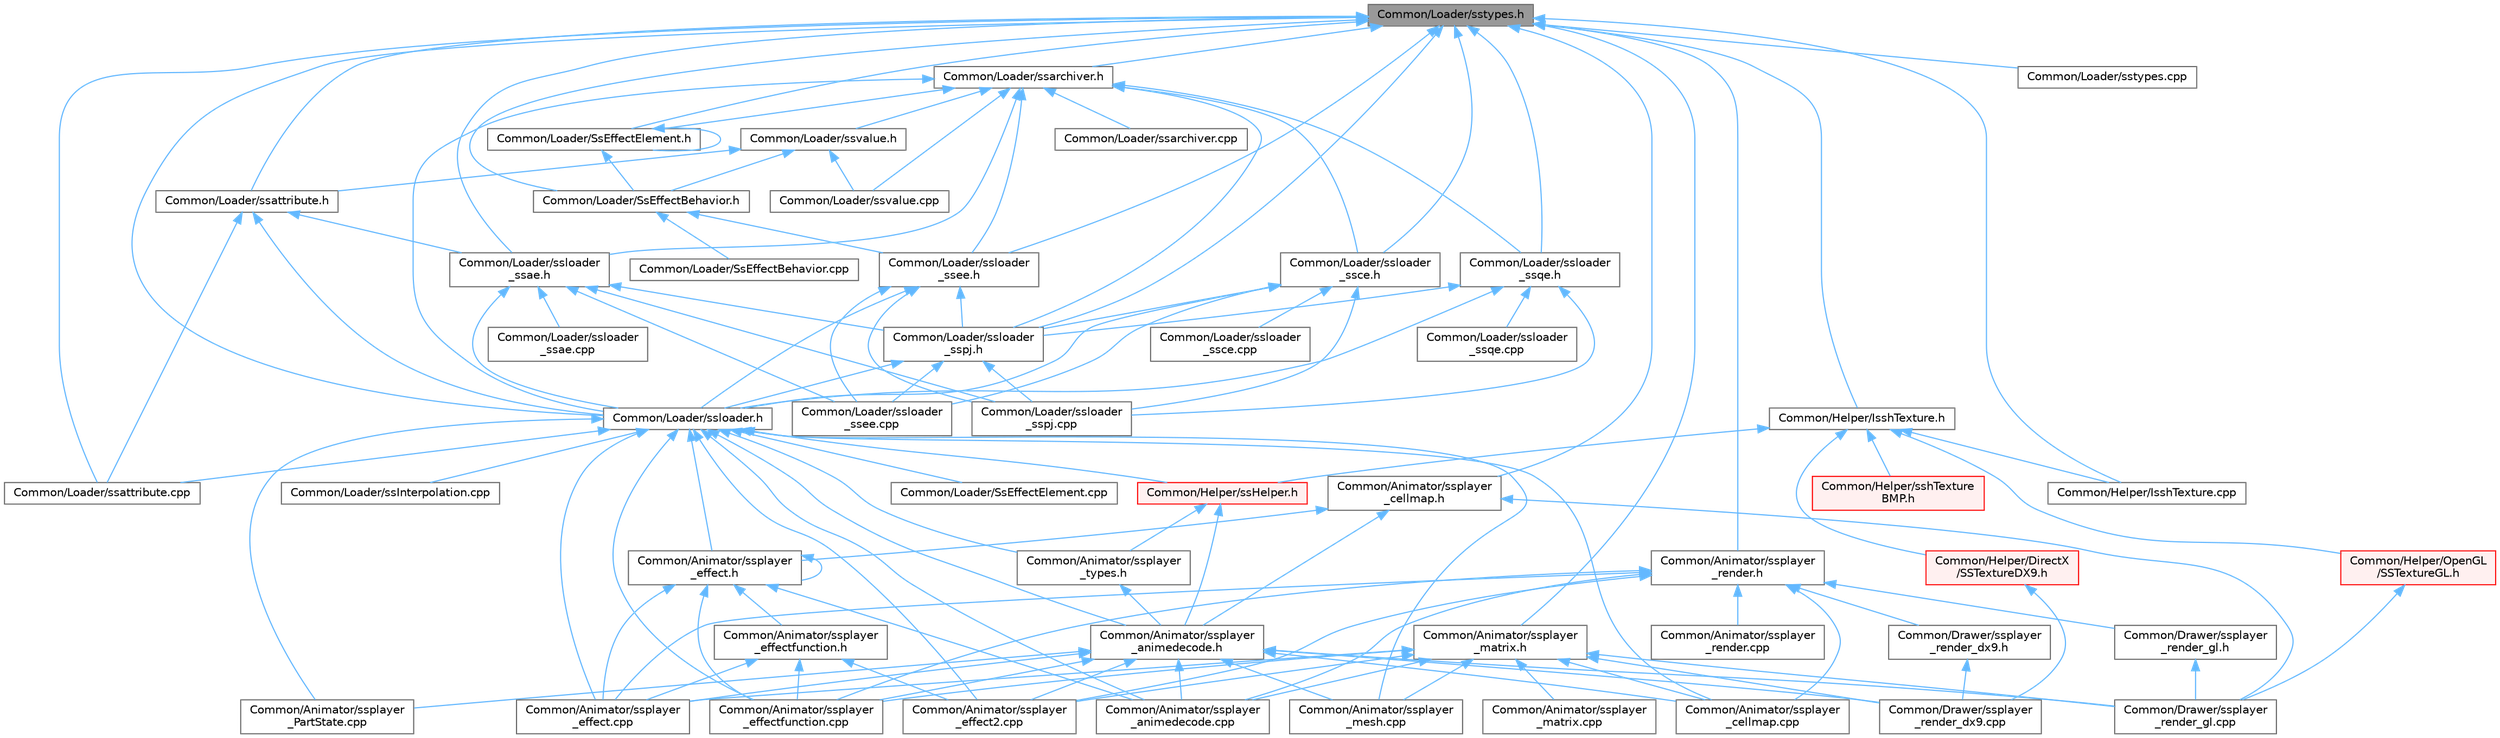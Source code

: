 digraph "Common/Loader/sstypes.h"
{
 // LATEX_PDF_SIZE
  bgcolor="transparent";
  edge [fontname=Helvetica,fontsize=10,labelfontname=Helvetica,labelfontsize=10];
  node [fontname=Helvetica,fontsize=10,shape=box,height=0.2,width=0.4];
  Node1 [id="Node000001",label="Common/Loader/sstypes.h",height=0.2,width=0.4,color="gray40", fillcolor="grey60", style="filled", fontcolor="black",tooltip=" "];
  Node1 -> Node2 [id="edge1_Node000001_Node000002",dir="back",color="steelblue1",style="solid",tooltip=" "];
  Node2 [id="Node000002",label="Common/Animator/ssplayer\l_cellmap.h",height=0.2,width=0.4,color="grey40", fillcolor="white", style="filled",URL="$ssplayer__cellmap_8h.html",tooltip=" "];
  Node2 -> Node3 [id="edge2_Node000002_Node000003",dir="back",color="steelblue1",style="solid",tooltip=" "];
  Node3 [id="Node000003",label="Common/Animator/ssplayer\l_animedecode.h",height=0.2,width=0.4,color="grey40", fillcolor="white", style="filled",URL="$ssplayer__animedecode_8h.html",tooltip=" "];
  Node3 -> Node4 [id="edge3_Node000003_Node000004",dir="back",color="steelblue1",style="solid",tooltip=" "];
  Node4 [id="Node000004",label="Common/Animator/ssplayer\l_PartState.cpp",height=0.2,width=0.4,color="grey40", fillcolor="white", style="filled",URL="$ssplayer___part_state_8cpp.html",tooltip=" "];
  Node3 -> Node5 [id="edge4_Node000003_Node000005",dir="back",color="steelblue1",style="solid",tooltip=" "];
  Node5 [id="Node000005",label="Common/Animator/ssplayer\l_animedecode.cpp",height=0.2,width=0.4,color="grey40", fillcolor="white", style="filled",URL="$ssplayer__animedecode_8cpp.html",tooltip=" "];
  Node3 -> Node6 [id="edge5_Node000003_Node000006",dir="back",color="steelblue1",style="solid",tooltip=" "];
  Node6 [id="Node000006",label="Common/Animator/ssplayer\l_cellmap.cpp",height=0.2,width=0.4,color="grey40", fillcolor="white", style="filled",URL="$ssplayer__cellmap_8cpp.html",tooltip=" "];
  Node3 -> Node7 [id="edge6_Node000003_Node000007",dir="back",color="steelblue1",style="solid",tooltip=" "];
  Node7 [id="Node000007",label="Common/Animator/ssplayer\l_effect.cpp",height=0.2,width=0.4,color="grey40", fillcolor="white", style="filled",URL="$ssplayer__effect_8cpp.html",tooltip=" "];
  Node3 -> Node8 [id="edge7_Node000003_Node000008",dir="back",color="steelblue1",style="solid",tooltip=" "];
  Node8 [id="Node000008",label="Common/Animator/ssplayer\l_effect2.cpp",height=0.2,width=0.4,color="grey40", fillcolor="white", style="filled",URL="$ssplayer__effect2_8cpp.html",tooltip=" "];
  Node3 -> Node9 [id="edge8_Node000003_Node000009",dir="back",color="steelblue1",style="solid",tooltip=" "];
  Node9 [id="Node000009",label="Common/Animator/ssplayer\l_effectfunction.cpp",height=0.2,width=0.4,color="grey40", fillcolor="white", style="filled",URL="$ssplayer__effectfunction_8cpp.html",tooltip=" "];
  Node3 -> Node10 [id="edge9_Node000003_Node000010",dir="back",color="steelblue1",style="solid",tooltip=" "];
  Node10 [id="Node000010",label="Common/Animator/ssplayer\l_mesh.cpp",height=0.2,width=0.4,color="grey40", fillcolor="white", style="filled",URL="$ssplayer__mesh_8cpp.html",tooltip=" "];
  Node3 -> Node11 [id="edge10_Node000003_Node000011",dir="back",color="steelblue1",style="solid",tooltip=" "];
  Node11 [id="Node000011",label="Common/Drawer/ssplayer\l_render_dx9.cpp",height=0.2,width=0.4,color="grey40", fillcolor="white", style="filled",URL="$ssplayer__render__dx9_8cpp.html",tooltip=" "];
  Node3 -> Node12 [id="edge11_Node000003_Node000012",dir="back",color="steelblue1",style="solid",tooltip=" "];
  Node12 [id="Node000012",label="Common/Drawer/ssplayer\l_render_gl.cpp",height=0.2,width=0.4,color="grey40", fillcolor="white", style="filled",URL="$ssplayer__render__gl_8cpp.html",tooltip=" "];
  Node2 -> Node13 [id="edge12_Node000002_Node000013",dir="back",color="steelblue1",style="solid",tooltip=" "];
  Node13 [id="Node000013",label="Common/Animator/ssplayer\l_effect.h",height=0.2,width=0.4,color="grey40", fillcolor="white", style="filled",URL="$ssplayer__effect_8h.html",tooltip=" "];
  Node13 -> Node5 [id="edge13_Node000013_Node000005",dir="back",color="steelblue1",style="solid",tooltip=" "];
  Node13 -> Node7 [id="edge14_Node000013_Node000007",dir="back",color="steelblue1",style="solid",tooltip=" "];
  Node13 -> Node13 [id="edge15_Node000013_Node000013",dir="back",color="steelblue1",style="solid",tooltip=" "];
  Node13 -> Node9 [id="edge16_Node000013_Node000009",dir="back",color="steelblue1",style="solid",tooltip=" "];
  Node13 -> Node14 [id="edge17_Node000013_Node000014",dir="back",color="steelblue1",style="solid",tooltip=" "];
  Node14 [id="Node000014",label="Common/Animator/ssplayer\l_effectfunction.h",height=0.2,width=0.4,color="grey40", fillcolor="white", style="filled",URL="$ssplayer__effectfunction_8h.html",tooltip=" "];
  Node14 -> Node7 [id="edge18_Node000014_Node000007",dir="back",color="steelblue1",style="solid",tooltip=" "];
  Node14 -> Node8 [id="edge19_Node000014_Node000008",dir="back",color="steelblue1",style="solid",tooltip=" "];
  Node14 -> Node9 [id="edge20_Node000014_Node000009",dir="back",color="steelblue1",style="solid",tooltip=" "];
  Node2 -> Node12 [id="edge21_Node000002_Node000012",dir="back",color="steelblue1",style="solid",tooltip=" "];
  Node1 -> Node15 [id="edge22_Node000001_Node000015",dir="back",color="steelblue1",style="solid",tooltip=" "];
  Node15 [id="Node000015",label="Common/Animator/ssplayer\l_matrix.h",height=0.2,width=0.4,color="grey40", fillcolor="white", style="filled",URL="$ssplayer__matrix_8h.html",tooltip=" "];
  Node15 -> Node5 [id="edge23_Node000015_Node000005",dir="back",color="steelblue1",style="solid",tooltip=" "];
  Node15 -> Node6 [id="edge24_Node000015_Node000006",dir="back",color="steelblue1",style="solid",tooltip=" "];
  Node15 -> Node7 [id="edge25_Node000015_Node000007",dir="back",color="steelblue1",style="solid",tooltip=" "];
  Node15 -> Node8 [id="edge26_Node000015_Node000008",dir="back",color="steelblue1",style="solid",tooltip=" "];
  Node15 -> Node9 [id="edge27_Node000015_Node000009",dir="back",color="steelblue1",style="solid",tooltip=" "];
  Node15 -> Node16 [id="edge28_Node000015_Node000016",dir="back",color="steelblue1",style="solid",tooltip=" "];
  Node16 [id="Node000016",label="Common/Animator/ssplayer\l_matrix.cpp",height=0.2,width=0.4,color="grey40", fillcolor="white", style="filled",URL="$ssplayer__matrix_8cpp.html",tooltip=" "];
  Node15 -> Node10 [id="edge29_Node000015_Node000010",dir="back",color="steelblue1",style="solid",tooltip=" "];
  Node15 -> Node11 [id="edge30_Node000015_Node000011",dir="back",color="steelblue1",style="solid",tooltip=" "];
  Node15 -> Node12 [id="edge31_Node000015_Node000012",dir="back",color="steelblue1",style="solid",tooltip=" "];
  Node1 -> Node17 [id="edge32_Node000001_Node000017",dir="back",color="steelblue1",style="solid",tooltip=" "];
  Node17 [id="Node000017",label="Common/Animator/ssplayer\l_render.h",height=0.2,width=0.4,color="grey40", fillcolor="white", style="filled",URL="$ssplayer__render_8h.html",tooltip=" "];
  Node17 -> Node5 [id="edge33_Node000017_Node000005",dir="back",color="steelblue1",style="solid",tooltip=" "];
  Node17 -> Node6 [id="edge34_Node000017_Node000006",dir="back",color="steelblue1",style="solid",tooltip=" "];
  Node17 -> Node7 [id="edge35_Node000017_Node000007",dir="back",color="steelblue1",style="solid",tooltip=" "];
  Node17 -> Node8 [id="edge36_Node000017_Node000008",dir="back",color="steelblue1",style="solid",tooltip=" "];
  Node17 -> Node9 [id="edge37_Node000017_Node000009",dir="back",color="steelblue1",style="solid",tooltip=" "];
  Node17 -> Node18 [id="edge38_Node000017_Node000018",dir="back",color="steelblue1",style="solid",tooltip=" "];
  Node18 [id="Node000018",label="Common/Animator/ssplayer\l_render.cpp",height=0.2,width=0.4,color="grey40", fillcolor="white", style="filled",URL="$ssplayer__render_8cpp.html",tooltip=" "];
  Node17 -> Node19 [id="edge39_Node000017_Node000019",dir="back",color="steelblue1",style="solid",tooltip=" "];
  Node19 [id="Node000019",label="Common/Drawer/ssplayer\l_render_dx9.h",height=0.2,width=0.4,color="grey40", fillcolor="white", style="filled",URL="$ssplayer__render__dx9_8h.html",tooltip=" "];
  Node19 -> Node11 [id="edge40_Node000019_Node000011",dir="back",color="steelblue1",style="solid",tooltip=" "];
  Node17 -> Node20 [id="edge41_Node000017_Node000020",dir="back",color="steelblue1",style="solid",tooltip=" "];
  Node20 [id="Node000020",label="Common/Drawer/ssplayer\l_render_gl.h",height=0.2,width=0.4,color="grey40", fillcolor="white", style="filled",URL="$ssplayer__render__gl_8h.html",tooltip=" "];
  Node20 -> Node12 [id="edge42_Node000020_Node000012",dir="back",color="steelblue1",style="solid",tooltip=" "];
  Node1 -> Node21 [id="edge43_Node000001_Node000021",dir="back",color="steelblue1",style="solid",tooltip=" "];
  Node21 [id="Node000021",label="Common/Helper/IsshTexture.cpp",height=0.2,width=0.4,color="grey40", fillcolor="white", style="filled",URL="$_issh_texture_8cpp.html",tooltip=" "];
  Node1 -> Node22 [id="edge44_Node000001_Node000022",dir="back",color="steelblue1",style="solid",tooltip=" "];
  Node22 [id="Node000022",label="Common/Helper/IsshTexture.h",height=0.2,width=0.4,color="grey40", fillcolor="white", style="filled",URL="$_issh_texture_8h.html",tooltip=" "];
  Node22 -> Node23 [id="edge45_Node000022_Node000023",dir="back",color="steelblue1",style="solid",tooltip=" "];
  Node23 [id="Node000023",label="Common/Helper/DirectX\l/SSTextureDX9.h",height=0.2,width=0.4,color="red", fillcolor="#FFF0F0", style="filled",URL="$_s_s_texture_d_x9_8h.html",tooltip=" "];
  Node23 -> Node11 [id="edge46_Node000023_Node000011",dir="back",color="steelblue1",style="solid",tooltip=" "];
  Node22 -> Node21 [id="edge47_Node000022_Node000021",dir="back",color="steelblue1",style="solid",tooltip=" "];
  Node22 -> Node25 [id="edge48_Node000022_Node000025",dir="back",color="steelblue1",style="solid",tooltip=" "];
  Node25 [id="Node000025",label="Common/Helper/OpenGL\l/SSTextureGL.h",height=0.2,width=0.4,color="red", fillcolor="#FFF0F0", style="filled",URL="$_s_s_texture_g_l_8h.html",tooltip=" "];
  Node25 -> Node12 [id="edge49_Node000025_Node000012",dir="back",color="steelblue1",style="solid",tooltip=" "];
  Node22 -> Node27 [id="edge50_Node000022_Node000027",dir="back",color="steelblue1",style="solid",tooltip=" "];
  Node27 [id="Node000027",label="Common/Helper/ssHelper.h",height=0.2,width=0.4,color="red", fillcolor="#FFF0F0", style="filled",URL="$ss_helper_8h.html",tooltip=" "];
  Node27 -> Node3 [id="edge51_Node000027_Node000003",dir="back",color="steelblue1",style="solid",tooltip=" "];
  Node27 -> Node28 [id="edge52_Node000027_Node000028",dir="back",color="steelblue1",style="solid",tooltip=" "];
  Node28 [id="Node000028",label="Common/Animator/ssplayer\l_types.h",height=0.2,width=0.4,color="grey40", fillcolor="white", style="filled",URL="$ssplayer__types_8h.html",tooltip=" "];
  Node28 -> Node3 [id="edge53_Node000028_Node000003",dir="back",color="steelblue1",style="solid",tooltip=" "];
  Node22 -> Node30 [id="edge54_Node000022_Node000030",dir="back",color="steelblue1",style="solid",tooltip=" "];
  Node30 [id="Node000030",label="Common/Helper/sshTexture\lBMP.h",height=0.2,width=0.4,color="red", fillcolor="#FFF0F0", style="filled",URL="$ssh_texture_b_m_p_8h.html",tooltip=" "];
  Node1 -> Node31 [id="edge55_Node000001_Node000031",dir="back",color="steelblue1",style="solid",tooltip=" "];
  Node31 [id="Node000031",label="Common/Loader/SsEffectBehavior.h",height=0.2,width=0.4,color="grey40", fillcolor="white", style="filled",URL="$_ss_effect_behavior_8h.html",tooltip=" "];
  Node31 -> Node32 [id="edge56_Node000031_Node000032",dir="back",color="steelblue1",style="solid",tooltip=" "];
  Node32 [id="Node000032",label="Common/Loader/SsEffectBehavior.cpp",height=0.2,width=0.4,color="grey40", fillcolor="white", style="filled",URL="$_ss_effect_behavior_8cpp.html",tooltip=" "];
  Node31 -> Node33 [id="edge57_Node000031_Node000033",dir="back",color="steelblue1",style="solid",tooltip=" "];
  Node33 [id="Node000033",label="Common/Loader/ssloader\l_ssee.h",height=0.2,width=0.4,color="grey40", fillcolor="white", style="filled",URL="$ssloader__ssee_8h.html",tooltip=" "];
  Node33 -> Node34 [id="edge58_Node000033_Node000034",dir="back",color="steelblue1",style="solid",tooltip=" "];
  Node34 [id="Node000034",label="Common/Loader/ssloader.h",height=0.2,width=0.4,color="grey40", fillcolor="white", style="filled",URL="$ssloader_8h.html",tooltip=" "];
  Node34 -> Node4 [id="edge59_Node000034_Node000004",dir="back",color="steelblue1",style="solid",tooltip=" "];
  Node34 -> Node5 [id="edge60_Node000034_Node000005",dir="back",color="steelblue1",style="solid",tooltip=" "];
  Node34 -> Node3 [id="edge61_Node000034_Node000003",dir="back",color="steelblue1",style="solid",tooltip=" "];
  Node34 -> Node6 [id="edge62_Node000034_Node000006",dir="back",color="steelblue1",style="solid",tooltip=" "];
  Node34 -> Node7 [id="edge63_Node000034_Node000007",dir="back",color="steelblue1",style="solid",tooltip=" "];
  Node34 -> Node13 [id="edge64_Node000034_Node000013",dir="back",color="steelblue1",style="solid",tooltip=" "];
  Node34 -> Node8 [id="edge65_Node000034_Node000008",dir="back",color="steelblue1",style="solid",tooltip=" "];
  Node34 -> Node9 [id="edge66_Node000034_Node000009",dir="back",color="steelblue1",style="solid",tooltip=" "];
  Node34 -> Node10 [id="edge67_Node000034_Node000010",dir="back",color="steelblue1",style="solid",tooltip=" "];
  Node34 -> Node28 [id="edge68_Node000034_Node000028",dir="back",color="steelblue1",style="solid",tooltip=" "];
  Node34 -> Node27 [id="edge69_Node000034_Node000027",dir="back",color="steelblue1",style="solid",tooltip=" "];
  Node34 -> Node35 [id="edge70_Node000034_Node000035",dir="back",color="steelblue1",style="solid",tooltip=" "];
  Node35 [id="Node000035",label="Common/Loader/SsEffectElement.cpp",height=0.2,width=0.4,color="grey40", fillcolor="white", style="filled",URL="$_ss_effect_element_8cpp.html",tooltip=" "];
  Node34 -> Node36 [id="edge71_Node000034_Node000036",dir="back",color="steelblue1",style="solid",tooltip=" "];
  Node36 [id="Node000036",label="Common/Loader/ssInterpolation.cpp",height=0.2,width=0.4,color="grey40", fillcolor="white", style="filled",URL="$ss_interpolation_8cpp.html",tooltip=" "];
  Node34 -> Node37 [id="edge72_Node000034_Node000037",dir="back",color="steelblue1",style="solid",tooltip=" "];
  Node37 [id="Node000037",label="Common/Loader/ssattribute.cpp",height=0.2,width=0.4,color="grey40", fillcolor="white", style="filled",URL="$ssattribute_8cpp.html",tooltip=" "];
  Node33 -> Node38 [id="edge73_Node000033_Node000038",dir="back",color="steelblue1",style="solid",tooltip=" "];
  Node38 [id="Node000038",label="Common/Loader/ssloader\l_ssee.cpp",height=0.2,width=0.4,color="grey40", fillcolor="white", style="filled",URL="$ssloader__ssee_8cpp.html",tooltip=" "];
  Node33 -> Node39 [id="edge74_Node000033_Node000039",dir="back",color="steelblue1",style="solid",tooltip=" "];
  Node39 [id="Node000039",label="Common/Loader/ssloader\l_sspj.cpp",height=0.2,width=0.4,color="grey40", fillcolor="white", style="filled",URL="$ssloader__sspj_8cpp.html",tooltip=" "];
  Node33 -> Node40 [id="edge75_Node000033_Node000040",dir="back",color="steelblue1",style="solid",tooltip=" "];
  Node40 [id="Node000040",label="Common/Loader/ssloader\l_sspj.h",height=0.2,width=0.4,color="grey40", fillcolor="white", style="filled",URL="$ssloader__sspj_8h.html",tooltip=" "];
  Node40 -> Node34 [id="edge76_Node000040_Node000034",dir="back",color="steelblue1",style="solid",tooltip=" "];
  Node40 -> Node38 [id="edge77_Node000040_Node000038",dir="back",color="steelblue1",style="solid",tooltip=" "];
  Node40 -> Node39 [id="edge78_Node000040_Node000039",dir="back",color="steelblue1",style="solid",tooltip=" "];
  Node1 -> Node41 [id="edge79_Node000001_Node000041",dir="back",color="steelblue1",style="solid",tooltip=" "];
  Node41 [id="Node000041",label="Common/Loader/SsEffectElement.h",height=0.2,width=0.4,color="grey40", fillcolor="white", style="filled",URL="$_ss_effect_element_8h.html",tooltip=" "];
  Node41 -> Node31 [id="edge80_Node000041_Node000031",dir="back",color="steelblue1",style="solid",tooltip=" "];
  Node41 -> Node41 [id="edge81_Node000041_Node000041",dir="back",color="steelblue1",style="solid",tooltip=" "];
  Node1 -> Node42 [id="edge82_Node000001_Node000042",dir="back",color="steelblue1",style="solid",tooltip=" "];
  Node42 [id="Node000042",label="Common/Loader/ssarchiver.h",height=0.2,width=0.4,color="grey40", fillcolor="white", style="filled",URL="$ssarchiver_8h.html",tooltip=" "];
  Node42 -> Node41 [id="edge83_Node000042_Node000041",dir="back",color="steelblue1",style="solid",tooltip=" "];
  Node42 -> Node43 [id="edge84_Node000042_Node000043",dir="back",color="steelblue1",style="solid",tooltip=" "];
  Node43 [id="Node000043",label="Common/Loader/ssarchiver.cpp",height=0.2,width=0.4,color="grey40", fillcolor="white", style="filled",URL="$ssarchiver_8cpp.html",tooltip=" "];
  Node42 -> Node34 [id="edge85_Node000042_Node000034",dir="back",color="steelblue1",style="solid",tooltip=" "];
  Node42 -> Node44 [id="edge86_Node000042_Node000044",dir="back",color="steelblue1",style="solid",tooltip=" "];
  Node44 [id="Node000044",label="Common/Loader/ssloader\l_ssae.h",height=0.2,width=0.4,color="grey40", fillcolor="white", style="filled",URL="$ssloader__ssae_8h.html",tooltip=" "];
  Node44 -> Node34 [id="edge87_Node000044_Node000034",dir="back",color="steelblue1",style="solid",tooltip=" "];
  Node44 -> Node45 [id="edge88_Node000044_Node000045",dir="back",color="steelblue1",style="solid",tooltip=" "];
  Node45 [id="Node000045",label="Common/Loader/ssloader\l_ssae.cpp",height=0.2,width=0.4,color="grey40", fillcolor="white", style="filled",URL="$ssloader__ssae_8cpp.html",tooltip=" "];
  Node44 -> Node38 [id="edge89_Node000044_Node000038",dir="back",color="steelblue1",style="solid",tooltip=" "];
  Node44 -> Node39 [id="edge90_Node000044_Node000039",dir="back",color="steelblue1",style="solid",tooltip=" "];
  Node44 -> Node40 [id="edge91_Node000044_Node000040",dir="back",color="steelblue1",style="solid",tooltip=" "];
  Node42 -> Node46 [id="edge92_Node000042_Node000046",dir="back",color="steelblue1",style="solid",tooltip=" "];
  Node46 [id="Node000046",label="Common/Loader/ssloader\l_ssce.h",height=0.2,width=0.4,color="grey40", fillcolor="white", style="filled",URL="$ssloader__ssce_8h.html",tooltip=" "];
  Node46 -> Node34 [id="edge93_Node000046_Node000034",dir="back",color="steelblue1",style="solid",tooltip=" "];
  Node46 -> Node47 [id="edge94_Node000046_Node000047",dir="back",color="steelblue1",style="solid",tooltip=" "];
  Node47 [id="Node000047",label="Common/Loader/ssloader\l_ssce.cpp",height=0.2,width=0.4,color="grey40", fillcolor="white", style="filled",URL="$ssloader__ssce_8cpp.html",tooltip=" "];
  Node46 -> Node38 [id="edge95_Node000046_Node000038",dir="back",color="steelblue1",style="solid",tooltip=" "];
  Node46 -> Node39 [id="edge96_Node000046_Node000039",dir="back",color="steelblue1",style="solid",tooltip=" "];
  Node46 -> Node40 [id="edge97_Node000046_Node000040",dir="back",color="steelblue1",style="solid",tooltip=" "];
  Node42 -> Node33 [id="edge98_Node000042_Node000033",dir="back",color="steelblue1",style="solid",tooltip=" "];
  Node42 -> Node40 [id="edge99_Node000042_Node000040",dir="back",color="steelblue1",style="solid",tooltip=" "];
  Node42 -> Node48 [id="edge100_Node000042_Node000048",dir="back",color="steelblue1",style="solid",tooltip=" "];
  Node48 [id="Node000048",label="Common/Loader/ssloader\l_ssqe.h",height=0.2,width=0.4,color="grey40", fillcolor="white", style="filled",URL="$ssloader__ssqe_8h.html",tooltip=" "];
  Node48 -> Node34 [id="edge101_Node000048_Node000034",dir="back",color="steelblue1",style="solid",tooltip=" "];
  Node48 -> Node39 [id="edge102_Node000048_Node000039",dir="back",color="steelblue1",style="solid",tooltip=" "];
  Node48 -> Node40 [id="edge103_Node000048_Node000040",dir="back",color="steelblue1",style="solid",tooltip=" "];
  Node48 -> Node49 [id="edge104_Node000048_Node000049",dir="back",color="steelblue1",style="solid",tooltip=" "];
  Node49 [id="Node000049",label="Common/Loader/ssloader\l_ssqe.cpp",height=0.2,width=0.4,color="grey40", fillcolor="white", style="filled",URL="$ssloader__ssqe_8cpp.html",tooltip=" "];
  Node42 -> Node50 [id="edge105_Node000042_Node000050",dir="back",color="steelblue1",style="solid",tooltip=" "];
  Node50 [id="Node000050",label="Common/Loader/ssvalue.cpp",height=0.2,width=0.4,color="grey40", fillcolor="white", style="filled",URL="$ssvalue_8cpp.html",tooltip=" "];
  Node42 -> Node51 [id="edge106_Node000042_Node000051",dir="back",color="steelblue1",style="solid",tooltip=" "];
  Node51 [id="Node000051",label="Common/Loader/ssvalue.h",height=0.2,width=0.4,color="grey40", fillcolor="white", style="filled",URL="$ssvalue_8h.html",tooltip=" "];
  Node51 -> Node31 [id="edge107_Node000051_Node000031",dir="back",color="steelblue1",style="solid",tooltip=" "];
  Node51 -> Node52 [id="edge108_Node000051_Node000052",dir="back",color="steelblue1",style="solid",tooltip=" "];
  Node52 [id="Node000052",label="Common/Loader/ssattribute.h",height=0.2,width=0.4,color="grey40", fillcolor="white", style="filled",URL="$ssattribute_8h.html",tooltip=" "];
  Node52 -> Node37 [id="edge109_Node000052_Node000037",dir="back",color="steelblue1",style="solid",tooltip=" "];
  Node52 -> Node34 [id="edge110_Node000052_Node000034",dir="back",color="steelblue1",style="solid",tooltip=" "];
  Node52 -> Node44 [id="edge111_Node000052_Node000044",dir="back",color="steelblue1",style="solid",tooltip=" "];
  Node51 -> Node50 [id="edge112_Node000051_Node000050",dir="back",color="steelblue1",style="solid",tooltip=" "];
  Node1 -> Node37 [id="edge113_Node000001_Node000037",dir="back",color="steelblue1",style="solid",tooltip=" "];
  Node1 -> Node52 [id="edge114_Node000001_Node000052",dir="back",color="steelblue1",style="solid",tooltip=" "];
  Node1 -> Node34 [id="edge115_Node000001_Node000034",dir="back",color="steelblue1",style="solid",tooltip=" "];
  Node1 -> Node44 [id="edge116_Node000001_Node000044",dir="back",color="steelblue1",style="solid",tooltip=" "];
  Node1 -> Node46 [id="edge117_Node000001_Node000046",dir="back",color="steelblue1",style="solid",tooltip=" "];
  Node1 -> Node33 [id="edge118_Node000001_Node000033",dir="back",color="steelblue1",style="solid",tooltip=" "];
  Node1 -> Node40 [id="edge119_Node000001_Node000040",dir="back",color="steelblue1",style="solid",tooltip=" "];
  Node1 -> Node48 [id="edge120_Node000001_Node000048",dir="back",color="steelblue1",style="solid",tooltip=" "];
  Node1 -> Node53 [id="edge121_Node000001_Node000053",dir="back",color="steelblue1",style="solid",tooltip=" "];
  Node53 [id="Node000053",label="Common/Loader/sstypes.cpp",height=0.2,width=0.4,color="grey40", fillcolor="white", style="filled",URL="$sstypes_8cpp.html",tooltip=" "];
}
